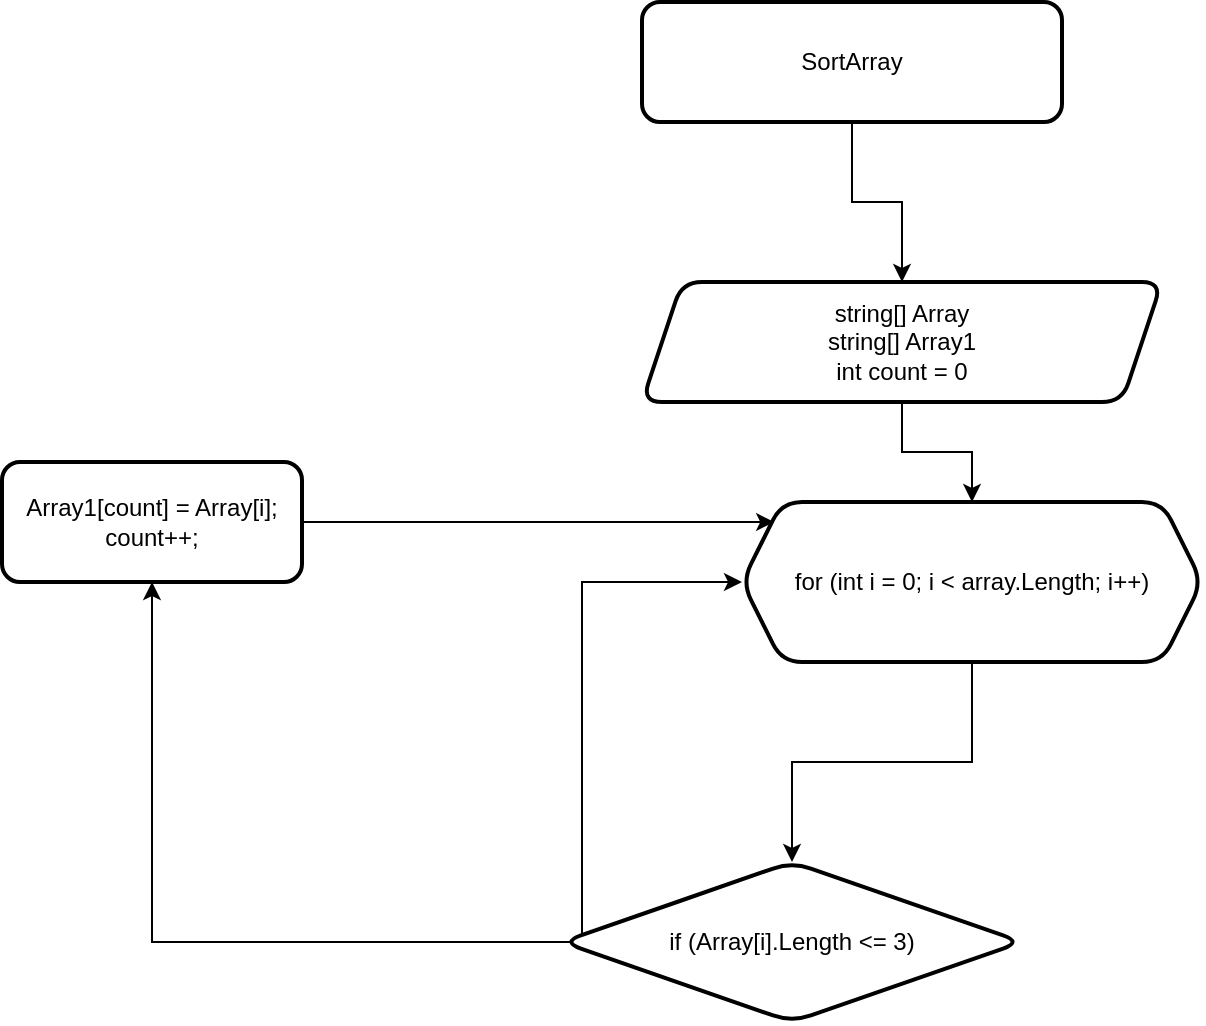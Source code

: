 <mxfile version="20.8.20" type="device"><diagram name="Страница 1" id="He45CKOs5tFtbvEAx3jC"><mxGraphModel dx="1434" dy="796" grid="1" gridSize="10" guides="1" tooltips="1" connect="1" arrows="1" fold="1" page="1" pageScale="1" pageWidth="827" pageHeight="1169" math="0" shadow="0"><root><mxCell id="0"/><mxCell id="1" parent="0"/><mxCell id="byZUuSzYcIyM6rvhtyzr-6" style="edgeStyle=orthogonalEdgeStyle;rounded=0;orthogonalLoop=1;jettySize=auto;html=1;exitX=0.5;exitY=1;exitDx=0;exitDy=0;entryX=0.5;entryY=0;entryDx=0;entryDy=0;" edge="1" parent="1" source="byZUuSzYcIyM6rvhtyzr-4" target="byZUuSzYcIyM6rvhtyzr-5"><mxGeometry relative="1" as="geometry"/></mxCell><mxCell id="byZUuSzYcIyM6rvhtyzr-4" value="SortArray" style="rounded=1;whiteSpace=wrap;html=1;strokeWidth=2;" vertex="1" parent="1"><mxGeometry x="410" y="150" width="210" height="60" as="geometry"/></mxCell><mxCell id="byZUuSzYcIyM6rvhtyzr-8" style="edgeStyle=orthogonalEdgeStyle;rounded=0;orthogonalLoop=1;jettySize=auto;html=1;entryX=0.5;entryY=0;entryDx=0;entryDy=0;" edge="1" parent="1" source="byZUuSzYcIyM6rvhtyzr-5" target="byZUuSzYcIyM6rvhtyzr-7"><mxGeometry relative="1" as="geometry"/></mxCell><mxCell id="byZUuSzYcIyM6rvhtyzr-5" value="string[] Array&lt;br&gt;string[] Array1&lt;br&gt;int count = 0" style="shape=parallelogram;perimeter=parallelogramPerimeter;whiteSpace=wrap;html=1;fixedSize=1;rounded=1;strokeWidth=2;" vertex="1" parent="1"><mxGeometry x="410" y="290" width="260" height="60" as="geometry"/></mxCell><mxCell id="byZUuSzYcIyM6rvhtyzr-10" style="edgeStyle=orthogonalEdgeStyle;rounded=0;orthogonalLoop=1;jettySize=auto;html=1;exitX=0.5;exitY=1;exitDx=0;exitDy=0;entryX=0.5;entryY=0;entryDx=0;entryDy=0;" edge="1" parent="1" source="byZUuSzYcIyM6rvhtyzr-7" target="byZUuSzYcIyM6rvhtyzr-9"><mxGeometry relative="1" as="geometry"/></mxCell><mxCell id="byZUuSzYcIyM6rvhtyzr-7" value="for (int i = 0; i &amp;lt; array.Length; i++)" style="shape=hexagon;perimeter=hexagonPerimeter2;whiteSpace=wrap;html=1;fixedSize=1;rounded=1;strokeWidth=2;" vertex="1" parent="1"><mxGeometry x="460" y="400" width="230" height="80" as="geometry"/></mxCell><mxCell id="byZUuSzYcIyM6rvhtyzr-17" style="edgeStyle=orthogonalEdgeStyle;rounded=0;orthogonalLoop=1;jettySize=auto;html=1;entryX=0.5;entryY=1;entryDx=0;entryDy=0;" edge="1" parent="1" source="byZUuSzYcIyM6rvhtyzr-9" target="byZUuSzYcIyM6rvhtyzr-16"><mxGeometry relative="1" as="geometry"/></mxCell><mxCell id="byZUuSzYcIyM6rvhtyzr-20" style="edgeStyle=orthogonalEdgeStyle;rounded=0;orthogonalLoop=1;jettySize=auto;html=1;exitX=0;exitY=0.5;exitDx=0;exitDy=0;entryX=0;entryY=0.5;entryDx=0;entryDy=0;" edge="1" parent="1" source="byZUuSzYcIyM6rvhtyzr-9" target="byZUuSzYcIyM6rvhtyzr-7"><mxGeometry relative="1" as="geometry"><Array as="points"><mxPoint x="380" y="440"/></Array></mxGeometry></mxCell><mxCell id="byZUuSzYcIyM6rvhtyzr-9" value="if (Array[i].Length &amp;lt;= 3)" style="rhombus;whiteSpace=wrap;html=1;rounded=1;strokeWidth=2;" vertex="1" parent="1"><mxGeometry x="370" y="580" width="230" height="80" as="geometry"/></mxCell><mxCell id="byZUuSzYcIyM6rvhtyzr-18" style="edgeStyle=orthogonalEdgeStyle;rounded=0;orthogonalLoop=1;jettySize=auto;html=1;entryX=0.07;entryY=0.125;entryDx=0;entryDy=0;entryPerimeter=0;" edge="1" parent="1" source="byZUuSzYcIyM6rvhtyzr-16" target="byZUuSzYcIyM6rvhtyzr-7"><mxGeometry relative="1" as="geometry"/></mxCell><mxCell id="byZUuSzYcIyM6rvhtyzr-16" value="Array1[count] = Array[i]; count++;" style="whiteSpace=wrap;html=1;rounded=1;strokeWidth=2;" vertex="1" parent="1"><mxGeometry x="90" y="380" width="150" height="60" as="geometry"/></mxCell></root></mxGraphModel></diagram></mxfile>